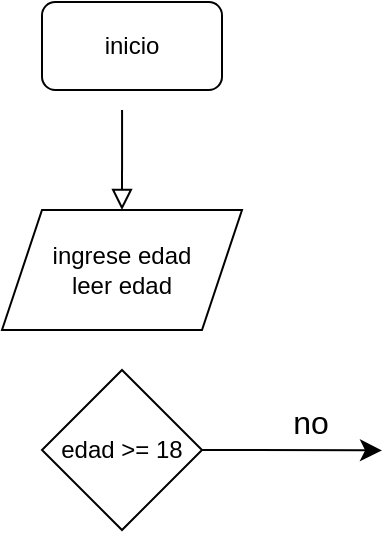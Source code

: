 <mxfile version="26.0.9">
  <diagram id="C5RBs43oDa-KdzZeNtuy" name="Page-1">
    <mxGraphModel dx="1208" dy="659" grid="1" gridSize="10" guides="1" tooltips="1" connect="1" arrows="1" fold="1" page="1" pageScale="1" pageWidth="827" pageHeight="1169" math="0" shadow="0">
      <root>
        <mxCell id="WIyWlLk6GJQsqaUBKTNV-0" />
        <mxCell id="WIyWlLk6GJQsqaUBKTNV-1" parent="WIyWlLk6GJQsqaUBKTNV-0" />
        <mxCell id="WIyWlLk6GJQsqaUBKTNV-2" value="" style="rounded=0;html=1;jettySize=auto;orthogonalLoop=1;fontSize=11;endArrow=block;endFill=0;endSize=8;strokeWidth=1;shadow=0;labelBackgroundColor=none;edgeStyle=orthogonalEdgeStyle;" parent="WIyWlLk6GJQsqaUBKTNV-1" edge="1">
          <mxGeometry relative="1" as="geometry">
            <mxPoint x="220.04" y="120" as="sourcePoint" />
            <mxPoint x="220" y="170" as="targetPoint" />
          </mxGeometry>
        </mxCell>
        <mxCell id="ODrckqSTQVsjg8SGFy-b-3" value="Text" style="text;html=1;align=center;verticalAlign=middle;resizable=0;points=[];autosize=1;strokeColor=none;fillColor=none;fontSize=16;" vertex="1" parent="WIyWlLk6GJQsqaUBKTNV-1">
          <mxGeometry x="199" y="81" width="50" height="30" as="geometry" />
        </mxCell>
        <mxCell id="ODrckqSTQVsjg8SGFy-b-5" value="inicio" style="rounded=1;whiteSpace=wrap;html=1;" vertex="1" parent="WIyWlLk6GJQsqaUBKTNV-1">
          <mxGeometry x="180" y="66" width="90" height="44" as="geometry" />
        </mxCell>
        <UserObject label="ingrese edad&lt;div&gt;leer edad&lt;/div&gt;" tooltip="leer edad" id="ODrckqSTQVsjg8SGFy-b-6">
          <mxCell style="shape=parallelogram;perimeter=parallelogramPerimeter;whiteSpace=wrap;html=1;fixedSize=1;size=20;" vertex="1" parent="WIyWlLk6GJQsqaUBKTNV-1">
            <mxGeometry x="160" y="170" width="120" height="60" as="geometry" />
          </mxCell>
        </UserObject>
        <mxCell id="ODrckqSTQVsjg8SGFy-b-8" style="edgeStyle=none;curved=1;rounded=0;orthogonalLoop=1;jettySize=auto;html=1;exitX=1;exitY=0.5;exitDx=0;exitDy=0;fontSize=12;startSize=8;endSize=8;" edge="1" parent="WIyWlLk6GJQsqaUBKTNV-1" source="ODrckqSTQVsjg8SGFy-b-7">
          <mxGeometry relative="1" as="geometry">
            <mxPoint x="350" y="290.2" as="targetPoint" />
          </mxGeometry>
        </mxCell>
        <mxCell id="ODrckqSTQVsjg8SGFy-b-7" value="edad &amp;gt;= 18" style="rhombus;whiteSpace=wrap;html=1;" vertex="1" parent="WIyWlLk6GJQsqaUBKTNV-1">
          <mxGeometry x="180" y="250" width="80" height="80" as="geometry" />
        </mxCell>
        <mxCell id="ODrckqSTQVsjg8SGFy-b-9" value="no" style="text;html=1;align=center;verticalAlign=middle;resizable=0;points=[];autosize=1;strokeColor=none;fillColor=none;fontSize=16;" vertex="1" parent="WIyWlLk6GJQsqaUBKTNV-1">
          <mxGeometry x="294" y="261" width="40" height="30" as="geometry" />
        </mxCell>
      </root>
    </mxGraphModel>
  </diagram>
</mxfile>
